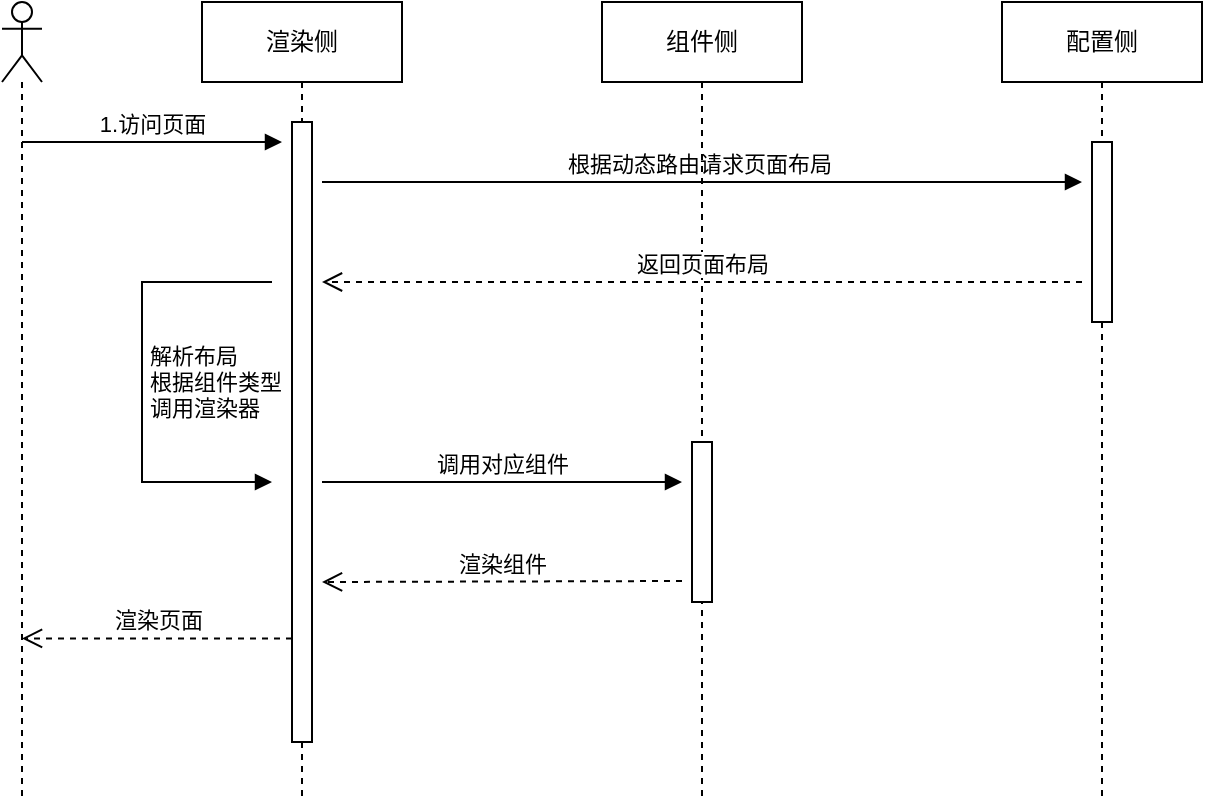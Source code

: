 <mxfile version="15.0.6" type="github">
  <diagram id="JYy8qpWYQjiHHaf_0ouh" name="Page-1">
    <mxGraphModel dx="946" dy="621" grid="0" gridSize="10" guides="1" tooltips="1" connect="1" arrows="1" fold="1" page="1" pageScale="1" pageWidth="850" pageHeight="1100" math="0" shadow="0">
      <root>
        <mxCell id="0" />
        <mxCell id="1" parent="0" />
        <mxCell id="G49e3AccV7yoDLofjGXc-14" value="" style="shape=umlLifeline;participant=umlActor;perimeter=lifelinePerimeter;whiteSpace=wrap;html=1;container=1;collapsible=0;recursiveResize=0;verticalAlign=top;spacingTop=36;outlineConnect=0;" parent="1" vertex="1">
          <mxGeometry x="50" y="40" width="20" height="400" as="geometry" />
        </mxCell>
        <mxCell id="G49e3AccV7yoDLofjGXc-15" value="渲染侧" style="shape=umlLifeline;perimeter=lifelinePerimeter;whiteSpace=wrap;html=1;container=1;collapsible=0;recursiveResize=0;outlineConnect=0;" parent="1" vertex="1">
          <mxGeometry x="150" y="40" width="100" height="400" as="geometry" />
        </mxCell>
        <mxCell id="G49e3AccV7yoDLofjGXc-33" value="" style="html=1;points=[];perimeter=orthogonalPerimeter;" parent="G49e3AccV7yoDLofjGXc-15" vertex="1">
          <mxGeometry x="45" y="60" width="10" height="310" as="geometry" />
        </mxCell>
        <mxCell id="G49e3AccV7yoDLofjGXc-41" value="根据动态路由请求页面布局 " style="verticalAlign=bottom;endArrow=block;html=1;" parent="G49e3AccV7yoDLofjGXc-15" edge="1">
          <mxGeometry width="80" relative="1" as="geometry">
            <mxPoint x="60" y="90" as="sourcePoint" />
            <mxPoint x="440" y="90" as="targetPoint" />
          </mxGeometry>
        </mxCell>
        <mxCell id="G49e3AccV7yoDLofjGXc-16" value="组件侧" style="shape=umlLifeline;perimeter=lifelinePerimeter;whiteSpace=wrap;html=1;container=1;collapsible=0;recursiveResize=0;outlineConnect=0;" parent="1" vertex="1">
          <mxGeometry x="350" y="40" width="100" height="400" as="geometry" />
        </mxCell>
        <mxCell id="G49e3AccV7yoDLofjGXc-42" value="" style="html=1;points=[];perimeter=orthogonalPerimeter;" parent="G49e3AccV7yoDLofjGXc-16" vertex="1">
          <mxGeometry x="45" y="220" width="10" height="80" as="geometry" />
        </mxCell>
        <mxCell id="G49e3AccV7yoDLofjGXc-17" value="配置侧" style="shape=umlLifeline;perimeter=lifelinePerimeter;whiteSpace=wrap;html=1;container=1;collapsible=0;recursiveResize=0;outlineConnect=0;" parent="1" vertex="1">
          <mxGeometry x="550" y="40" width="100" height="400" as="geometry" />
        </mxCell>
        <mxCell id="G49e3AccV7yoDLofjGXc-35" value="渲染页面" style="html=1;verticalAlign=bottom;endArrow=open;dashed=1;endSize=8;exitX=0;exitY=0.833;exitDx=0;exitDy=0;exitPerimeter=0;" parent="1" source="G49e3AccV7yoDLofjGXc-33" target="G49e3AccV7yoDLofjGXc-14" edge="1">
          <mxGeometry relative="1" as="geometry">
            <mxPoint x="125" y="176" as="targetPoint" />
          </mxGeometry>
        </mxCell>
        <mxCell id="G49e3AccV7yoDLofjGXc-34" value="1.访问页面" style="html=1;verticalAlign=bottom;endArrow=block;" parent="1" source="G49e3AccV7yoDLofjGXc-14" edge="1">
          <mxGeometry relative="1" as="geometry">
            <mxPoint x="125" y="100" as="sourcePoint" />
            <mxPoint x="190" y="110" as="targetPoint" />
          </mxGeometry>
        </mxCell>
        <mxCell id="G49e3AccV7yoDLofjGXc-36" value="" style="html=1;points=[];perimeter=orthogonalPerimeter;" parent="1" vertex="1">
          <mxGeometry x="595" y="110" width="10" height="90" as="geometry" />
        </mxCell>
        <mxCell id="G49e3AccV7yoDLofjGXc-38" value="返回页面布局" style="html=1;verticalAlign=bottom;endArrow=open;dashed=1;endSize=8;" parent="1" edge="1">
          <mxGeometry relative="1" as="geometry">
            <mxPoint x="210" y="180" as="targetPoint" />
            <mxPoint x="590" y="180" as="sourcePoint" />
          </mxGeometry>
        </mxCell>
        <mxCell id="G49e3AccV7yoDLofjGXc-44" value="调用对应组件" style="html=1;verticalAlign=bottom;endArrow=block;" parent="1" edge="1">
          <mxGeometry width="80" relative="1" as="geometry">
            <mxPoint x="210" y="280" as="sourcePoint" />
            <mxPoint x="390" y="280" as="targetPoint" />
          </mxGeometry>
        </mxCell>
        <mxCell id="G49e3AccV7yoDLofjGXc-48" value="解析布局&lt;br&gt;根据组件类型&lt;br&gt;调用渲染器" style="edgeStyle=orthogonalEdgeStyle;html=1;align=left;spacingLeft=2;endArrow=block;rounded=0;" parent="1" edge="1">
          <mxGeometry relative="1" as="geometry">
            <mxPoint x="185" y="180" as="sourcePoint" />
            <Array as="points">
              <mxPoint x="185" y="180" />
              <mxPoint x="120" y="180" />
              <mxPoint x="120" y="280" />
            </Array>
            <mxPoint x="185" y="280" as="targetPoint" />
          </mxGeometry>
        </mxCell>
        <mxCell id="A-odfrlSnA0EbJWILc02-1" value="渲染组件" style="html=1;verticalAlign=bottom;endArrow=open;dashed=1;endSize=8;" edge="1" parent="1">
          <mxGeometry relative="1" as="geometry">
            <mxPoint x="390" y="329.5" as="sourcePoint" />
            <mxPoint x="210" y="330" as="targetPoint" />
          </mxGeometry>
        </mxCell>
      </root>
    </mxGraphModel>
  </diagram>
</mxfile>
